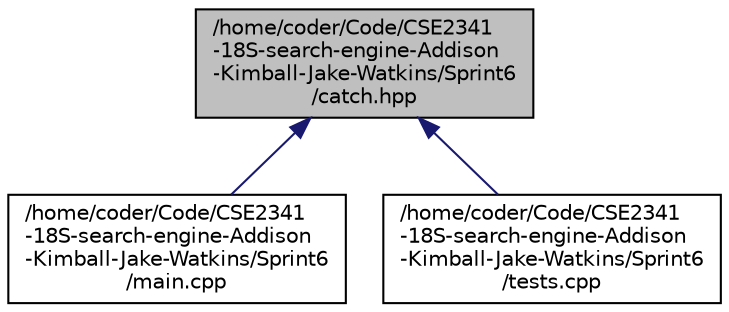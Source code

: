 digraph "/home/coder/Code/CSE2341-18S-search-engine-Addison-Kimball-Jake-Watkins/Sprint6/catch.hpp"
{
  edge [fontname="Helvetica",fontsize="10",labelfontname="Helvetica",labelfontsize="10"];
  node [fontname="Helvetica",fontsize="10",shape=record];
  Node1 [label="/home/coder/Code/CSE2341\l-18S-search-engine-Addison\l-Kimball-Jake-Watkins/Sprint6\l/catch.hpp",height=0.2,width=0.4,color="black", fillcolor="grey75", style="filled", fontcolor="black"];
  Node1 -> Node2 [dir="back",color="midnightblue",fontsize="10",style="solid",fontname="Helvetica"];
  Node2 [label="/home/coder/Code/CSE2341\l-18S-search-engine-Addison\l-Kimball-Jake-Watkins/Sprint6\l/main.cpp",height=0.2,width=0.4,color="black", fillcolor="white", style="filled",URL="$main_8cpp.html"];
  Node1 -> Node3 [dir="back",color="midnightblue",fontsize="10",style="solid",fontname="Helvetica"];
  Node3 [label="/home/coder/Code/CSE2341\l-18S-search-engine-Addison\l-Kimball-Jake-Watkins/Sprint6\l/tests.cpp",height=0.2,width=0.4,color="black", fillcolor="white", style="filled",URL="$tests_8cpp.html"];
}

